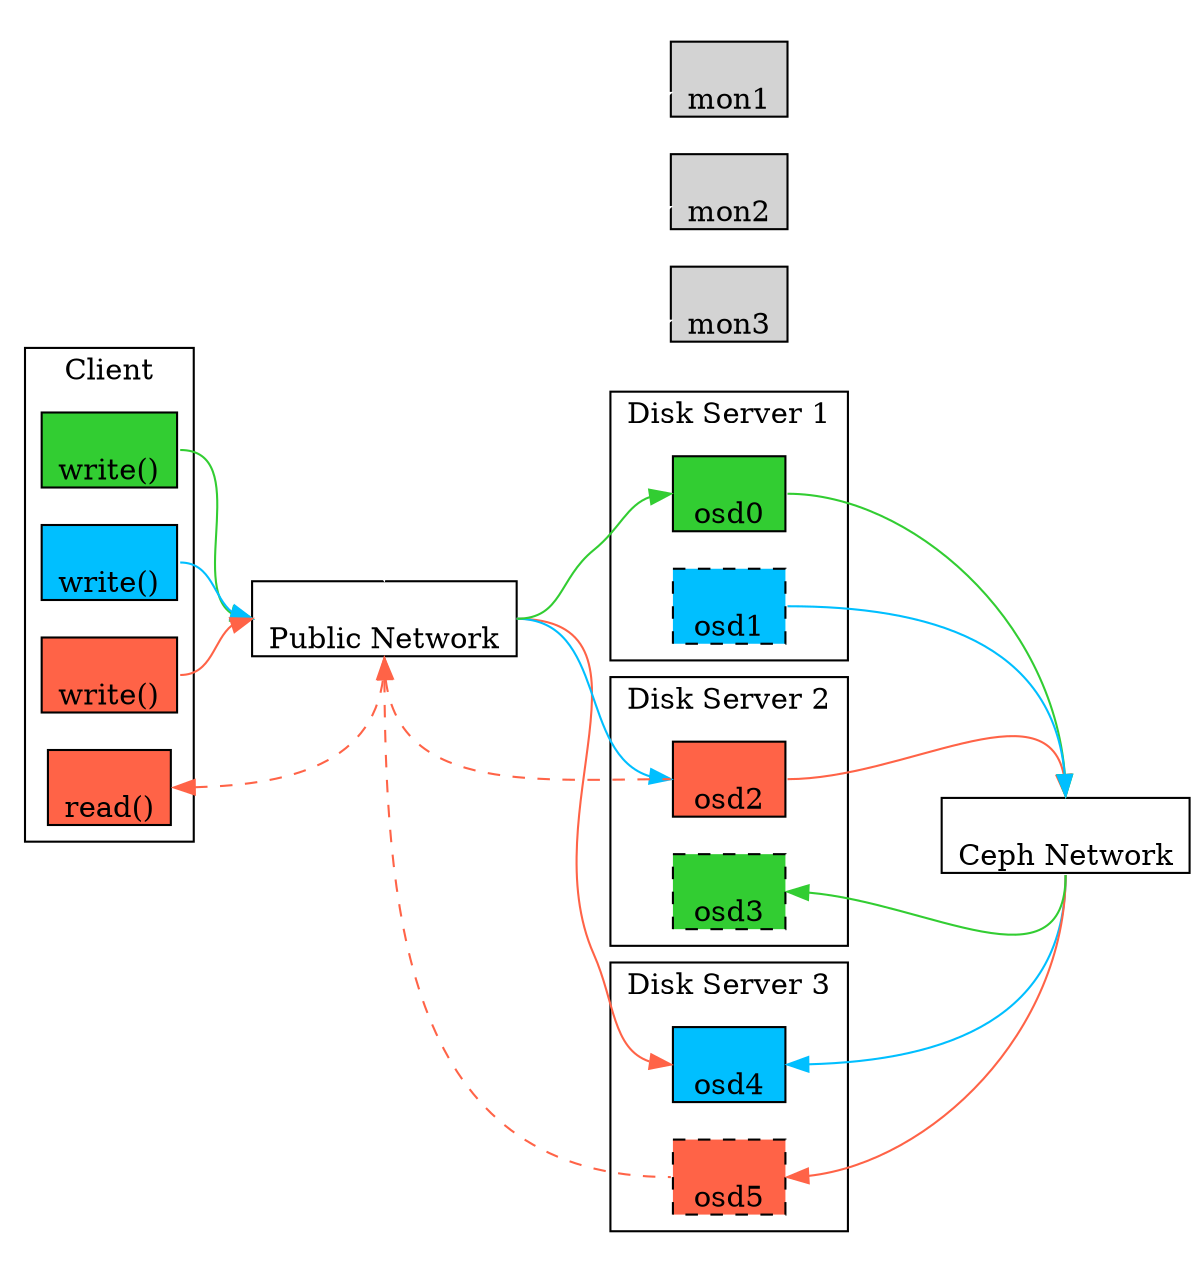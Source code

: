 digraph Ceph {
//Defaults

graph [splines=true, overlap=false, sep=0.5, compound=true, rankdir=LR, bgcolor=transparent]
node [labelloc=b, fillcolor=white, style=filled]
edge [dir="both", fontsize=12, color=white]

pubnet [label="Public Network", shape=custom, shapefile="img/cloud.png"]

subgraph cluster_mons {
style=invis;
mon1 [shape=rectangle, fillcolor=lightgrey]
mon2 [shape=rectangle, fillcolor=lightgrey]
mon3 [shape=rectangle, fillcolor=lightgrey]
}

subgraph cluster_client {
rank=same;
label="Client"
style=filled
wr1 [label="write()", shape=rectangle, color=black, fillcolor=limegreen, style=filled]
wr2 [label="write()",shape=rectangle, color=black, fillcolor=deepskyblue, style=filled]
wr3 [label="write()",shape=rectangle, color=black, fillcolor=tomato, style=filled]
r1 [label="read()", shape=rectangle, color=black, fillcolor=tomato, style=filled]
}

subgraph cluster_disks {
style=invis;


subgraph cluster_ds3 {
style=filled;
label="Disk Server 3"
osd4 [shape=rectangle, color=black, fillcolor=deepskyblue, style="filled"]
osd5 [shape=rectangle, color=black, fillcolor=tomato, style="filled,dashed"]
}

subgraph cluster_ds2 {
style=filled;
label="Disk Server 2"
osd2 [shape=rectangle, color=black, fillcolor=tomato, style="filled"]
osd3 [shape=rectangle, color=black, fillcolor=limegreen, style="filled,dashed"]
}

subgraph cluster_ds1 {
style=filled;
label="Disk Server 1"
osd0 [shape=rectangle, color=black, fillcolor=limegreen, style="filled"]
osd1 [shape=rectangle, color=black, fillcolor=deepskyblue, style="filled,dashed"]
}

} // cluster_disks

privnet [label="Ceph Network", shape=custom, shapefile="img/cloud.png"]


pubnet->mon1 [tailport=n]
pubnet->mon2 [tailport=n]
pubnet->mon3 [tailport=n]

wr1->pubnet [tailport="e", headport="w", color=limegreen, arrowtail=none]
wr2->pubnet [tailport="e", headport="w", color=deepskyblue, arrowtail=none]
wr3->pubnet [tailport="e", headport="w", color=tomato, arrowtail=none]

r1->pubnet [tailport="e", headport="s", color=tomato, arrowhead=none, style=dashed]



pubnet->osd0 [headport="w", tailport="e", color=limegreen, arrowtail=none]
pubnet->osd2 [headport="w", tailport="e", color=deepskyblue, arrowtail=none]
pubnet->osd4 [headport="w", tailport="e", color=tomato, arrowtail=none]

pubnet->osd2 [headport="w", tailport="s", color=tomato, arrowhead=none, style=dashed]
pubnet->osd5 [headport="w", tailport="s", color=tomato, arrowhead=none, style=dashed]


osd0->privnet [tailport="e", headport="n", color=limegreen, arrowtail=none]
osd1->privnet [tailport="e", headport="n", color=deepskyblue, arrowtail=none]
osd2->privnet [tailport="e", headport="n", color=tomato, arrowtail=none]

privnet->osd3 [headport="e", tailport="s", color=limegreen, arrowtail=none]
privnet->osd4 [headport="e", tailport="s", color=deepskyblue, arrowtail=none]
privnet->osd5 [headport="e", tailport="s", color=tomato, arrowtail=none]







}
